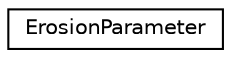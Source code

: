 digraph "Graphical Class Hierarchy"
{
 // LATEX_PDF_SIZE
  edge [fontname="Helvetica",fontsize="10",labelfontname="Helvetica",labelfontsize="10"];
  node [fontname="Helvetica",fontsize="10",shape=record];
  rankdir="LR";
  Node0 [label="ErosionParameter",height=0.2,width=0.4,color="black", fillcolor="white", style="filled",URL="$class_erosion_parameter.html",tooltip=" "];
}
